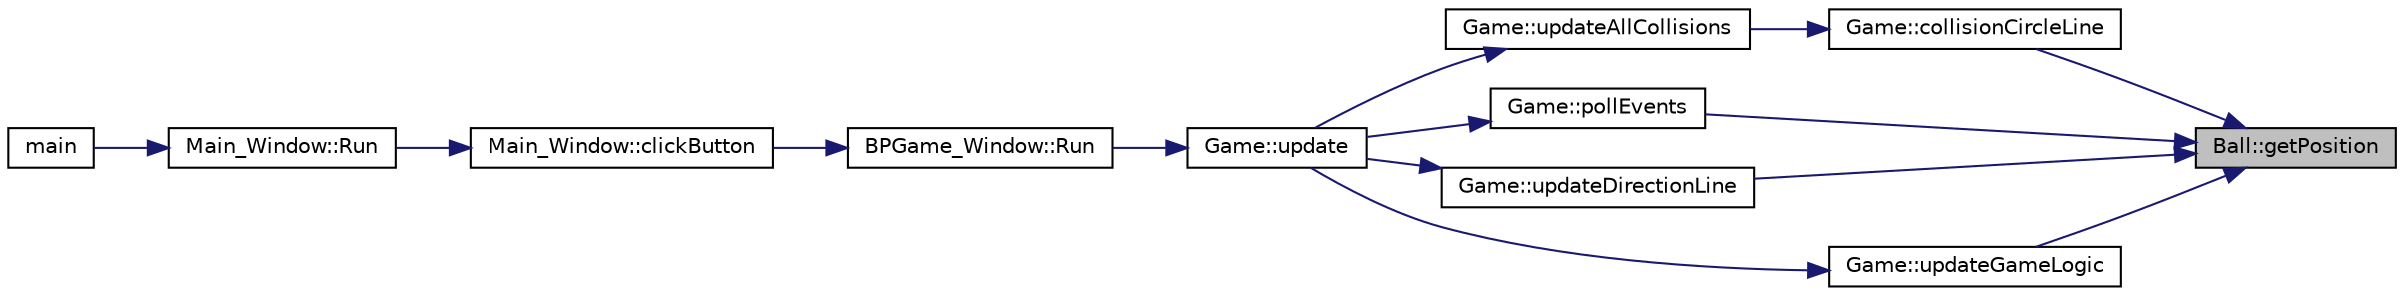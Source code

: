 digraph "Ball::getPosition"
{
 // LATEX_PDF_SIZE
  edge [fontname="Helvetica",fontsize="10",labelfontname="Helvetica",labelfontsize="10"];
  node [fontname="Helvetica",fontsize="10",shape=record];
  rankdir="RL";
  Node1 [label="Ball::getPosition",height=0.2,width=0.4,color="black", fillcolor="grey75", style="filled", fontcolor="black",tooltip="Getter para la posicion de la bola."];
  Node1 -> Node2 [dir="back",color="midnightblue",fontsize="10",style="solid",fontname="Helvetica"];
  Node2 [label="Game::collisionCircleLine",height=0.2,width=0.4,color="black", fillcolor="white", style="filled",URL="$classGame.html#a6604f898b113561f70c69b98a631bc81",tooltip="Funcion encargaca de detectar colision entre bola y linea."];
  Node2 -> Node3 [dir="back",color="midnightblue",fontsize="10",style="solid",fontname="Helvetica"];
  Node3 [label="Game::updateAllCollisions",height=0.2,width=0.4,color="black", fillcolor="white", style="filled",URL="$classGame.html#a9ccdc116d2cf1027eef23cedc86bfbfc",tooltip="Actaulizador de todas las colisiones posibles."];
  Node3 -> Node4 [dir="back",color="midnightblue",fontsize="10",style="solid",fontname="Helvetica"];
  Node4 [label="Game::update",height=0.2,width=0.4,color="black", fillcolor="white", style="filled",URL="$classGame.html#a79df6376b332d63c9eca0dcee30305c3",tooltip=" "];
  Node4 -> Node5 [dir="back",color="midnightblue",fontsize="10",style="solid",fontname="Helvetica"];
  Node5 [label="BPGame_Window::Run",height=0.2,width=0.4,color="black", fillcolor="white", style="filled",URL="$classBPGame__Window.html#af16ea50673729421b824d00b57769c7b",tooltip="Run the window for the BP Game."];
  Node5 -> Node6 [dir="back",color="midnightblue",fontsize="10",style="solid",fontname="Helvetica"];
  Node6 [label="Main_Window::clickButton",height=0.2,width=0.4,color="black", fillcolor="white", style="filled",URL="$classMain__Window.html#a502bce91d1c3e08d193eb817c9b79f00",tooltip="It is called if the mouse is left clicked, and changes the window if the click was over a button."];
  Node6 -> Node7 [dir="back",color="midnightblue",fontsize="10",style="solid",fontname="Helvetica"];
  Node7 [label="Main_Window::Run",height=0.2,width=0.4,color="black", fillcolor="white", style="filled",URL="$classMain__Window.html#ae90070ea093f89d1f207b686e6e569a3",tooltip="Initializes the menu window."];
  Node7 -> Node8 [dir="back",color="midnightblue",fontsize="10",style="solid",fontname="Helvetica"];
  Node8 [label="main",height=0.2,width=0.4,color="black", fillcolor="white", style="filled",URL="$main_8cpp.html#ae66f6b31b5ad750f1fe042a706a4e3d4",tooltip=" "];
  Node1 -> Node9 [dir="back",color="midnightblue",fontsize="10",style="solid",fontname="Helvetica"];
  Node9 [label="Game::pollEvents",height=0.2,width=0.4,color="black", fillcolor="white", style="filled",URL="$classGame.html#a8ea4777fdc751b40f778997b76ee7cf9",tooltip=" "];
  Node9 -> Node4 [dir="back",color="midnightblue",fontsize="10",style="solid",fontname="Helvetica"];
  Node1 -> Node10 [dir="back",color="midnightblue",fontsize="10",style="solid",fontname="Helvetica"];
  Node10 [label="Game::updateDirectionLine",height=0.2,width=0.4,color="black", fillcolor="white", style="filled",URL="$classGame.html#ab093d322f25db61d7f1be2a0388a2f44",tooltip="Funcion que actualiza la barra de poder."];
  Node10 -> Node4 [dir="back",color="midnightblue",fontsize="10",style="solid",fontname="Helvetica"];
  Node1 -> Node11 [dir="back",color="midnightblue",fontsize="10",style="solid",fontname="Helvetica"];
  Node11 [label="Game::updateGameLogic",height=0.2,width=0.4,color="black", fillcolor="white", style="filled",URL="$classGame.html#a90ccbaba2d2e77ba3a15f86f8b717f7a",tooltip="Actualizador de la logica del juego."];
  Node11 -> Node4 [dir="back",color="midnightblue",fontsize="10",style="solid",fontname="Helvetica"];
}
